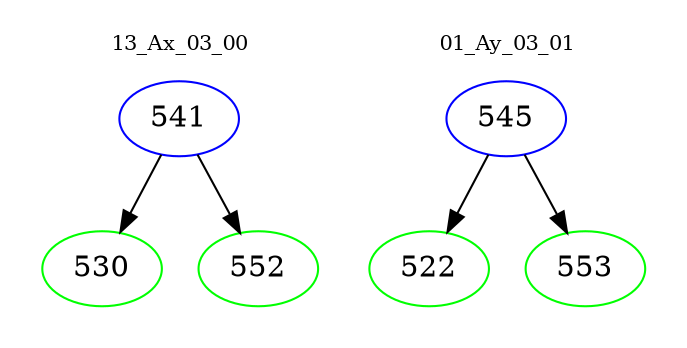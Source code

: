 digraph{
subgraph cluster_0 {
color = white
label = "13_Ax_03_00";
fontsize=10;
T0_541 [label="541", color="blue"]
T0_541 -> T0_530 [color="black"]
T0_530 [label="530", color="green"]
T0_541 -> T0_552 [color="black"]
T0_552 [label="552", color="green"]
}
subgraph cluster_1 {
color = white
label = "01_Ay_03_01";
fontsize=10;
T1_545 [label="545", color="blue"]
T1_545 -> T1_522 [color="black"]
T1_522 [label="522", color="green"]
T1_545 -> T1_553 [color="black"]
T1_553 [label="553", color="green"]
}
}
